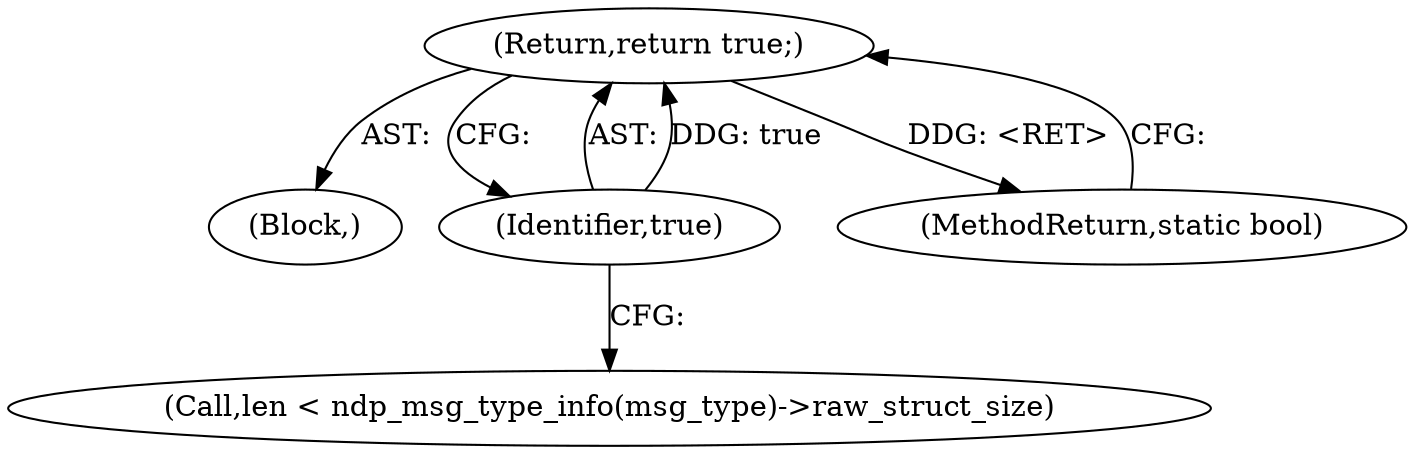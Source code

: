 digraph "1_libndp_2af9a55b38b55abbf05fd116ec097d4029115839@del" {
"1000122" [label="(Return,return true;)"];
"1000123" [label="(Identifier,true)"];
"1000123" [label="(Identifier,true)"];
"1000102" [label="(Block,)"];
"1000114" [label="(Call,len < ndp_msg_type_info(msg_type)->raw_struct_size)"];
"1000124" [label="(MethodReturn,static bool)"];
"1000122" [label="(Return,return true;)"];
"1000122" -> "1000102"  [label="AST: "];
"1000122" -> "1000123"  [label="CFG: "];
"1000123" -> "1000122"  [label="AST: "];
"1000124" -> "1000122"  [label="CFG: "];
"1000122" -> "1000124"  [label="DDG: <RET>"];
"1000123" -> "1000122"  [label="DDG: true"];
"1000123" -> "1000114"  [label="CFG: "];
}
